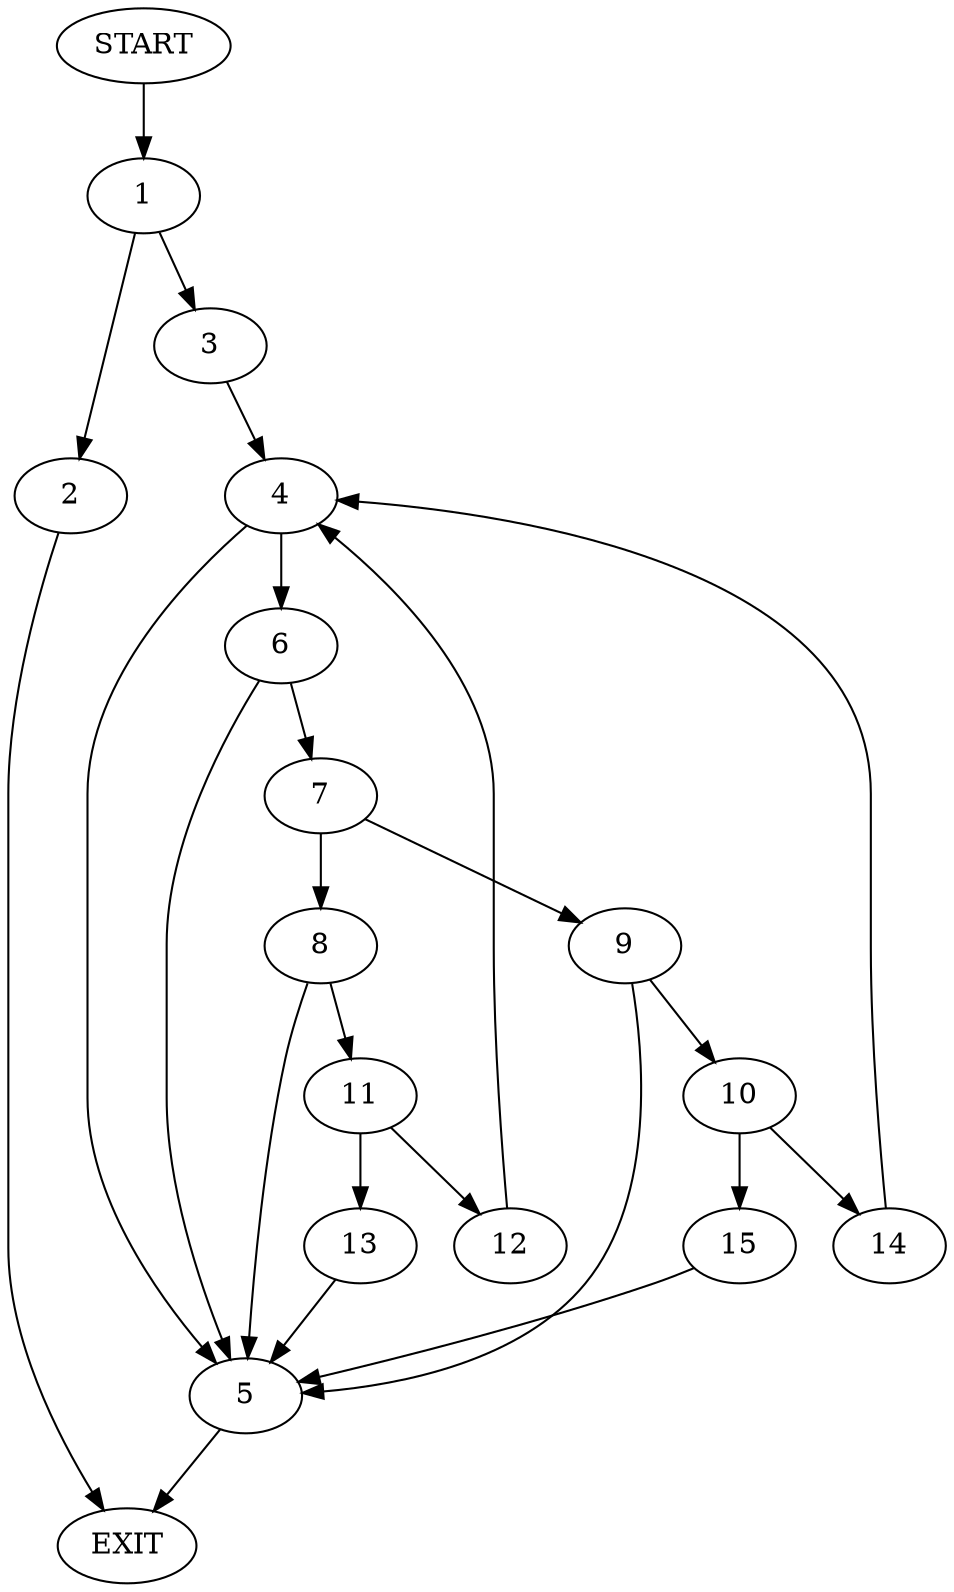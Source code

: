 digraph {
0 [label="START"]
16 [label="EXIT"]
0 -> 1
1 -> 2
1 -> 3
3 -> 4
2 -> 16
4 -> 5
4 -> 6
6 -> 5
6 -> 7
5 -> 16
7 -> 8
7 -> 9
9 -> 5
9 -> 10
8 -> 5
8 -> 11
11 -> 12
11 -> 13
12 -> 4
13 -> 5
10 -> 14
10 -> 15
14 -> 4
15 -> 5
}
